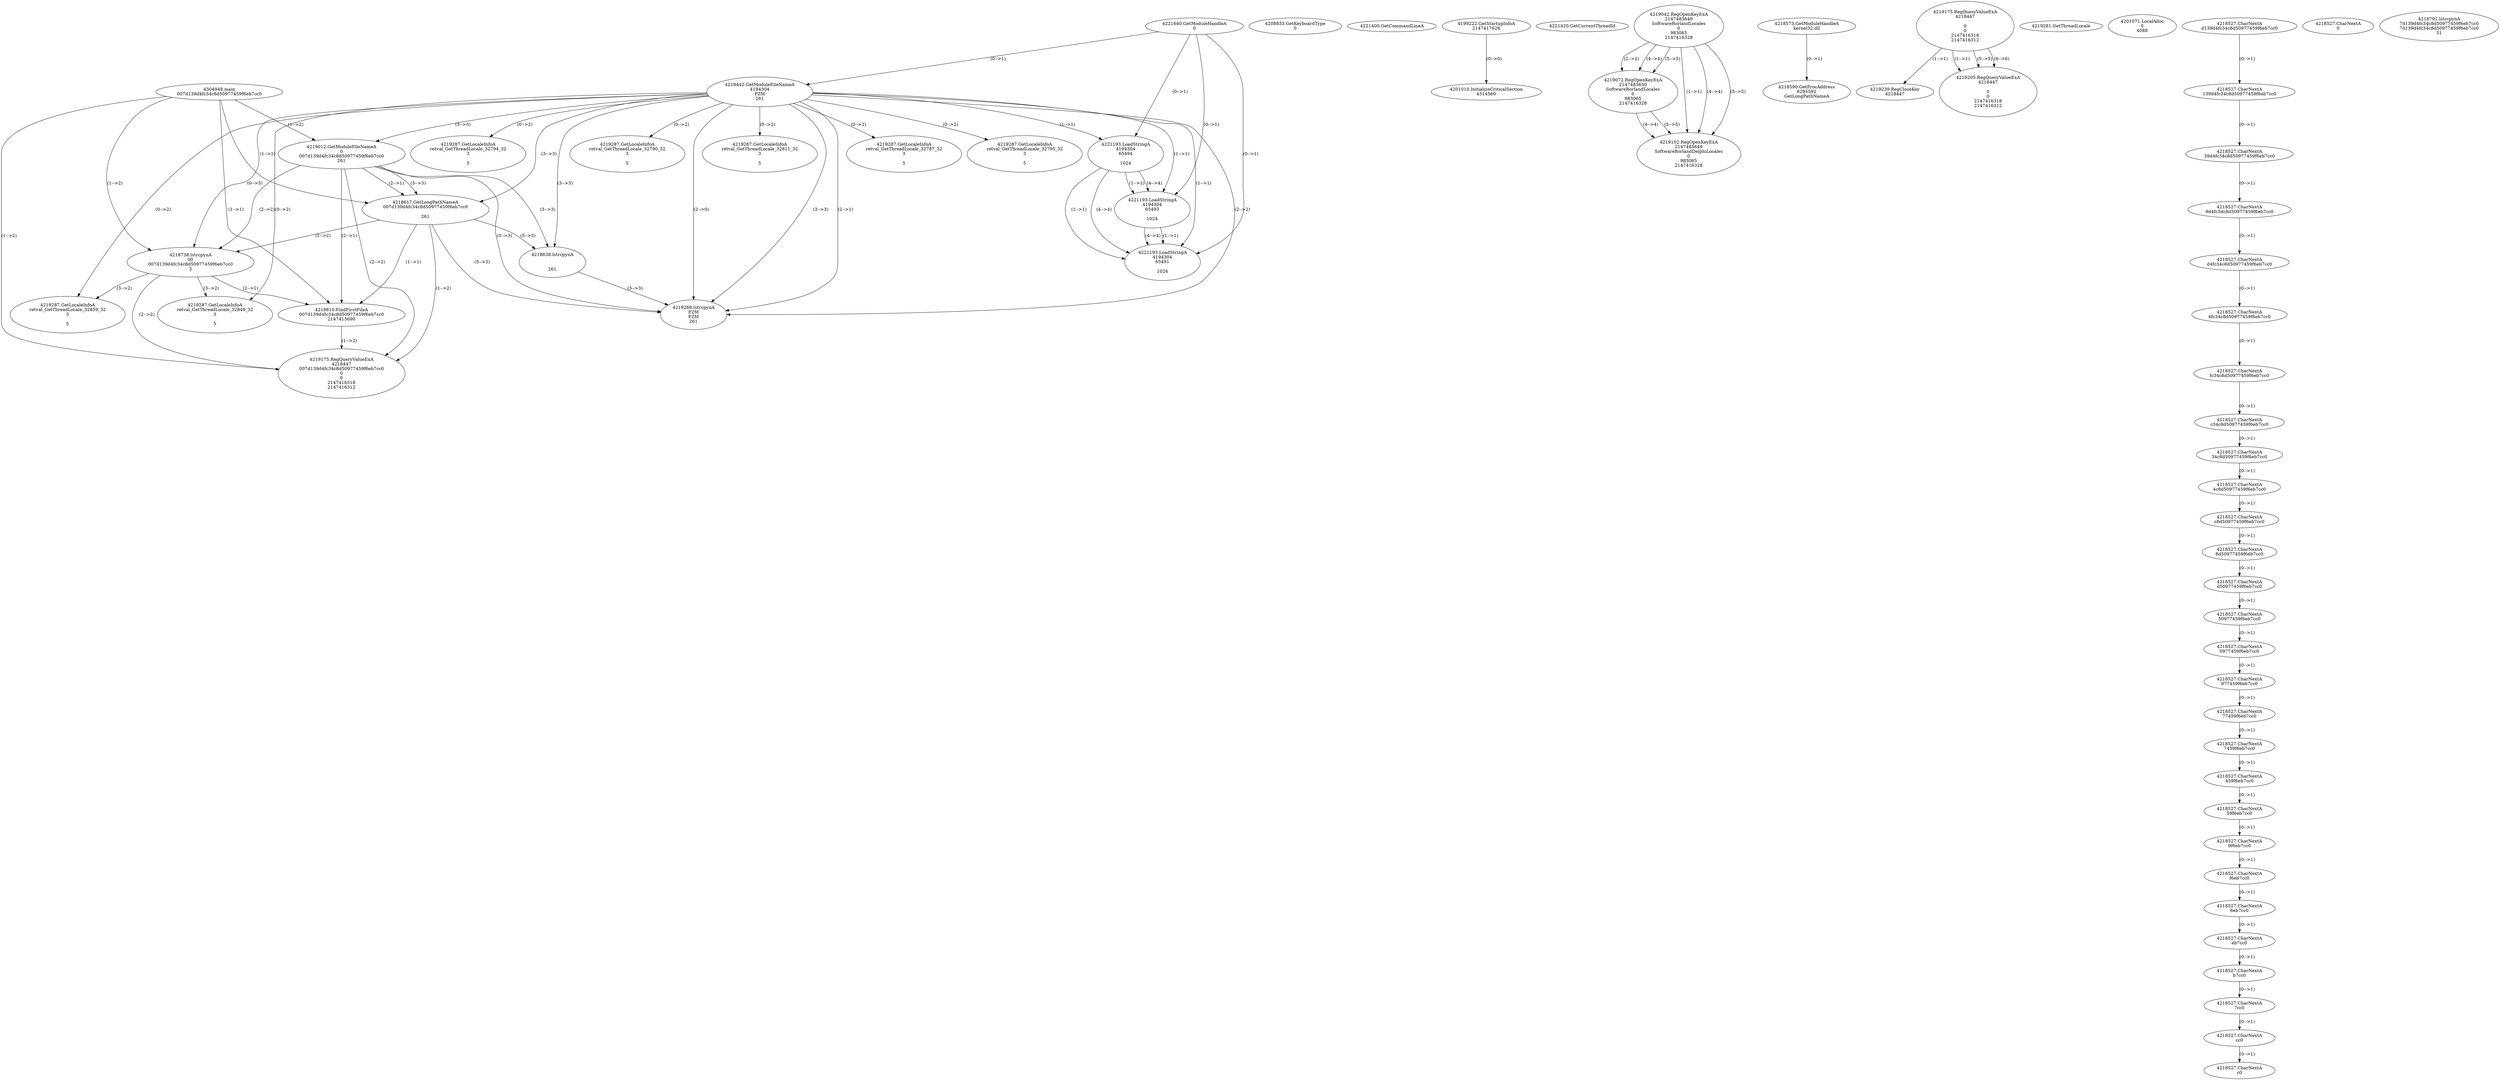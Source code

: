// Global SCDG with merge call
digraph {
	0 [label="4304948.main
007d139d4fc34c8d50977459f6eb7cc0"]
	1 [label="4221640.GetModuleHandleA
0"]
	2 [label="4208833.GetKeyboardType
0"]
	3 [label="4221400.GetCommandLineA
"]
	4 [label="4199222.GetStartupInfoA
2147417628"]
	5 [label="4221420.GetCurrentThreadId
"]
	6 [label="4218442.GetModuleFileNameA
4194304
PZM
261"]
	1 -> 6 [label="(0-->1)"]
	7 [label="4219012.GetModuleFileNameA
0
007d139d4fc34c8d50977459f6eb7cc0
261"]
	0 -> 7 [label="(1-->2)"]
	6 -> 7 [label="(3-->3)"]
	8 [label="4219042.RegOpenKeyExA
2147483649
Software\Borland\Locales
0
983065
2147416328"]
	9 [label="4219072.RegOpenKeyExA
2147483650
Software\Borland\Locales
0
983065
2147416328"]
	8 -> 9 [label="(2-->2)"]
	8 -> 9 [label="(4-->4)"]
	8 -> 9 [label="(5-->5)"]
	10 [label="4219102.RegOpenKeyExA
2147483649
Software\Borland\Delphi\Locales
0
983065
2147416328"]
	8 -> 10 [label="(1-->1)"]
	8 -> 10 [label="(4-->4)"]
	9 -> 10 [label="(4-->4)"]
	8 -> 10 [label="(5-->5)"]
	9 -> 10 [label="(5-->5)"]
	11 [label="4218573.GetModuleHandleA
kernel32.dll"]
	12 [label="4218590.GetProcAddress
6295592
GetLongPathNameA"]
	11 -> 12 [label="(0-->1)"]
	13 [label="4218617.GetLongPathNameA
007d139d4fc34c8d50977459f6eb7cc0

261"]
	0 -> 13 [label="(1-->1)"]
	7 -> 13 [label="(2-->1)"]
	6 -> 13 [label="(3-->3)"]
	7 -> 13 [label="(3-->3)"]
	14 [label="4218638.lstrcpynA


261"]
	6 -> 14 [label="(3-->3)"]
	7 -> 14 [label="(3-->3)"]
	13 -> 14 [label="(3-->3)"]
	15 [label="4219175.RegQueryValueExA
4218447

0
0
2147416318
2147416312"]
	16 [label="4219239.RegCloseKey
4218447"]
	15 -> 16 [label="(1-->1)"]
	17 [label="4219268.lstrcpynA
PZM
PZM
261"]
	6 -> 17 [label="(2-->1)"]
	6 -> 17 [label="(2-->2)"]
	6 -> 17 [label="(3-->3)"]
	7 -> 17 [label="(3-->3)"]
	13 -> 17 [label="(3-->3)"]
	14 -> 17 [label="(3-->3)"]
	6 -> 17 [label="(2-->0)"]
	18 [label="4219281.GetThreadLocale
"]
	19 [label="4219287.GetLocaleInfoA
retval_GetThreadLocale_32794_32
3

5"]
	6 -> 19 [label="(0-->2)"]
	20 [label="4221193.LoadStringA
4194304
65494

1024"]
	1 -> 20 [label="(0-->1)"]
	6 -> 20 [label="(1-->1)"]
	21 [label="4221193.LoadStringA
4194304
65493

1024"]
	1 -> 21 [label="(0-->1)"]
	6 -> 21 [label="(1-->1)"]
	20 -> 21 [label="(1-->1)"]
	20 -> 21 [label="(4-->4)"]
	22 [label="4201010.InitializeCriticalSection
4314560"]
	4 -> 22 [label="(0-->0)"]
	23 [label="4201071.LocalAlloc
0
4088"]
	24 [label="4219205.RegQueryValueExA
4218447

0
0
2147416318
2147416312"]
	15 -> 24 [label="(1-->1)"]
	15 -> 24 [label="(5-->5)"]
	15 -> 24 [label="(6-->6)"]
	25 [label="4219287.GetLocaleInfoA
retval_GetThreadLocale_32790_32
3

5"]
	6 -> 25 [label="(0-->2)"]
	26 [label="4221193.LoadStringA
4194304
65491

1024"]
	1 -> 26 [label="(0-->1)"]
	6 -> 26 [label="(1-->1)"]
	20 -> 26 [label="(1-->1)"]
	21 -> 26 [label="(1-->1)"]
	20 -> 26 [label="(4-->4)"]
	21 -> 26 [label="(4-->4)"]
	27 [label="4218738.lstrcpynA
00
007d139d4fc34c8d50977459f6eb7cc0
3"]
	0 -> 27 [label="(1-->2)"]
	7 -> 27 [label="(2-->2)"]
	13 -> 27 [label="(1-->2)"]
	6 -> 27 [label="(0-->3)"]
	28 [label="4218527.CharNextA
d139d4fc34c8d50977459f6eb7cc0"]
	29 [label="4218527.CharNextA
139d4fc34c8d50977459f6eb7cc0"]
	28 -> 29 [label="(0-->1)"]
	30 [label="4218527.CharNextA
39d4fc34c8d50977459f6eb7cc0"]
	29 -> 30 [label="(0-->1)"]
	31 [label="4218527.CharNextA
9d4fc34c8d50977459f6eb7cc0"]
	30 -> 31 [label="(0-->1)"]
	32 [label="4218527.CharNextA
d4fc34c8d50977459f6eb7cc0"]
	31 -> 32 [label="(0-->1)"]
	33 [label="4218527.CharNextA
4fc34c8d50977459f6eb7cc0"]
	32 -> 33 [label="(0-->1)"]
	34 [label="4218527.CharNextA
fc34c8d50977459f6eb7cc0"]
	33 -> 34 [label="(0-->1)"]
	35 [label="4218527.CharNextA
c34c8d50977459f6eb7cc0"]
	34 -> 35 [label="(0-->1)"]
	36 [label="4218527.CharNextA
34c8d50977459f6eb7cc0"]
	35 -> 36 [label="(0-->1)"]
	37 [label="4218527.CharNextA
4c8d50977459f6eb7cc0"]
	36 -> 37 [label="(0-->1)"]
	38 [label="4218527.CharNextA
c8d50977459f6eb7cc0"]
	37 -> 38 [label="(0-->1)"]
	39 [label="4218527.CharNextA
8d50977459f6eb7cc0"]
	38 -> 39 [label="(0-->1)"]
	40 [label="4218527.CharNextA
d50977459f6eb7cc0"]
	39 -> 40 [label="(0-->1)"]
	41 [label="4218527.CharNextA
50977459f6eb7cc0"]
	40 -> 41 [label="(0-->1)"]
	42 [label="4218527.CharNextA
0977459f6eb7cc0"]
	41 -> 42 [label="(0-->1)"]
	43 [label="4218527.CharNextA
977459f6eb7cc0"]
	42 -> 43 [label="(0-->1)"]
	44 [label="4218527.CharNextA
77459f6eb7cc0"]
	43 -> 44 [label="(0-->1)"]
	45 [label="4218527.CharNextA
7459f6eb7cc0"]
	44 -> 45 [label="(0-->1)"]
	46 [label="4218527.CharNextA
459f6eb7cc0"]
	45 -> 46 [label="(0-->1)"]
	47 [label="4218527.CharNextA
59f6eb7cc0"]
	46 -> 47 [label="(0-->1)"]
	48 [label="4218527.CharNextA
9f6eb7cc0"]
	47 -> 48 [label="(0-->1)"]
	49 [label="4218527.CharNextA
f6eb7cc0"]
	48 -> 49 [label="(0-->1)"]
	50 [label="4218527.CharNextA
6eb7cc0"]
	49 -> 50 [label="(0-->1)"]
	51 [label="4218527.CharNextA
eb7cc0"]
	50 -> 51 [label="(0-->1)"]
	52 [label="4218527.CharNextA
b7cc0"]
	51 -> 52 [label="(0-->1)"]
	53 [label="4218527.CharNextA
7cc0"]
	52 -> 53 [label="(0-->1)"]
	54 [label="4218527.CharNextA
cc0"]
	53 -> 54 [label="(0-->1)"]
	55 [label="4218527.CharNextA
c0"]
	54 -> 55 [label="(0-->1)"]
	56 [label="4218527.CharNextA
0"]
	57 [label="4218791.lstrcpynA
7d139d4fc34c8d50977459f6eb7cc0
7d139d4fc34c8d50977459f6eb7cc0
31"]
	58 [label="4218810.FindFirstFileA
007d139d4fc34c8d50977459f6eb7cc0
2147415690"]
	0 -> 58 [label="(1-->1)"]
	7 -> 58 [label="(2-->1)"]
	13 -> 58 [label="(1-->1)"]
	27 -> 58 [label="(2-->1)"]
	59 [label="4219175.RegQueryValueExA
4218447
007d139d4fc34c8d50977459f6eb7cc0
0
0
2147416318
2147416312"]
	0 -> 59 [label="(1-->2)"]
	7 -> 59 [label="(2-->2)"]
	13 -> 59 [label="(1-->2)"]
	27 -> 59 [label="(2-->2)"]
	58 -> 59 [label="(1-->2)"]
	60 [label="4219287.GetLocaleInfoA
retval_GetThreadLocale_32859_32
3

5"]
	6 -> 60 [label="(0-->2)"]
	27 -> 60 [label="(3-->2)"]
	61 [label="4219287.GetLocaleInfoA
retval_GetThreadLocale_32811_32
3

5"]
	6 -> 61 [label="(0-->2)"]
	62 [label="4219287.GetLocaleInfoA
retval_GetThreadLocale_32849_32
3

5"]
	6 -> 62 [label="(0-->2)"]
	27 -> 62 [label="(3-->2)"]
	63 [label="4219287.GetLocaleInfoA
retval_GetThreadLocale_32787_32
3

5"]
	6 -> 63 [label="(0-->2)"]
	64 [label="4219287.GetLocaleInfoA
retval_GetThreadLocale_32795_32
3

5"]
	6 -> 64 [label="(0-->2)"]
}

